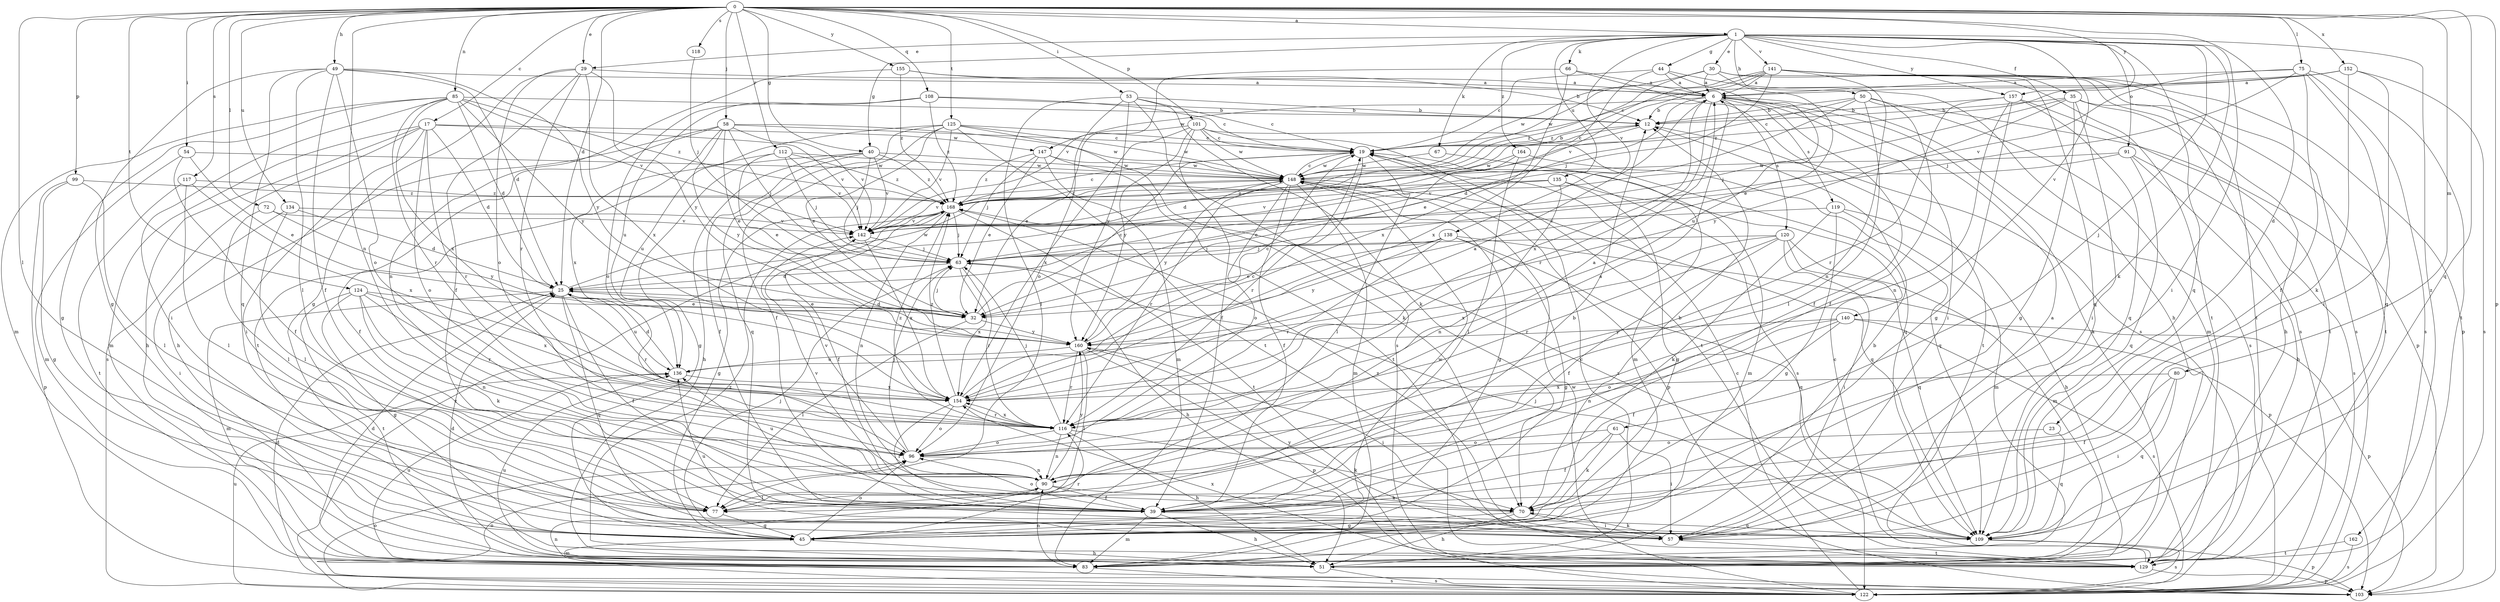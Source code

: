 strict digraph  {
0;
1;
6;
12;
17;
19;
23;
25;
29;
30;
32;
35;
39;
40;
44;
45;
49;
50;
51;
53;
54;
57;
58;
61;
63;
66;
67;
70;
72;
75;
77;
80;
83;
85;
90;
91;
96;
99;
101;
103;
108;
109;
112;
116;
117;
118;
119;
120;
122;
124;
125;
129;
134;
135;
136;
138;
140;
141;
142;
147;
148;
152;
154;
155;
157;
160;
162;
164;
168;
0 -> 1  [label=a];
0 -> 17  [label=c];
0 -> 23  [label=d];
0 -> 25  [label=d];
0 -> 29  [label=e];
0 -> 40  [label=g];
0 -> 49  [label=h];
0 -> 53  [label=i];
0 -> 54  [label=i];
0 -> 58  [label=j];
0 -> 72  [label=l];
0 -> 75  [label=l];
0 -> 77  [label=l];
0 -> 80  [label=m];
0 -> 85  [label=n];
0 -> 90  [label=n];
0 -> 99  [label=p];
0 -> 101  [label=p];
0 -> 103  [label=p];
0 -> 108  [label=q];
0 -> 109  [label=q];
0 -> 112  [label=r];
0 -> 117  [label=s];
0 -> 118  [label=s];
0 -> 124  [label=t];
0 -> 125  [label=t];
0 -> 134  [label=u];
0 -> 152  [label=x];
0 -> 155  [label=y];
0 -> 157  [label=y];
1 -> 29  [label=e];
1 -> 30  [label=e];
1 -> 35  [label=f];
1 -> 40  [label=g];
1 -> 44  [label=g];
1 -> 50  [label=h];
1 -> 57  [label=i];
1 -> 61  [label=j];
1 -> 66  [label=k];
1 -> 67  [label=k];
1 -> 70  [label=k];
1 -> 91  [label=o];
1 -> 109  [label=q];
1 -> 135  [label=u];
1 -> 138  [label=v];
1 -> 140  [label=v];
1 -> 141  [label=v];
1 -> 157  [label=y];
1 -> 162  [label=z];
1 -> 164  [label=z];
6 -> 12  [label=b];
6 -> 32  [label=e];
6 -> 39  [label=f];
6 -> 57  [label=i];
6 -> 116  [label=r];
6 -> 119  [label=s];
6 -> 120  [label=s];
6 -> 122  [label=s];
6 -> 147  [label=w];
6 -> 154  [label=x];
12 -> 19  [label=c];
12 -> 25  [label=d];
12 -> 129  [label=t];
17 -> 25  [label=d];
17 -> 51  [label=h];
17 -> 57  [label=i];
17 -> 83  [label=m];
17 -> 96  [label=o];
17 -> 116  [label=r];
17 -> 122  [label=s];
17 -> 142  [label=v];
17 -> 147  [label=w];
19 -> 12  [label=b];
19 -> 77  [label=l];
19 -> 116  [label=r];
19 -> 122  [label=s];
19 -> 148  [label=w];
23 -> 96  [label=o];
23 -> 109  [label=q];
25 -> 32  [label=e];
25 -> 39  [label=f];
25 -> 83  [label=m];
25 -> 109  [label=q];
25 -> 116  [label=r];
25 -> 136  [label=u];
25 -> 148  [label=w];
29 -> 6  [label=a];
29 -> 39  [label=f];
29 -> 45  [label=g];
29 -> 96  [label=o];
29 -> 116  [label=r];
29 -> 154  [label=x];
29 -> 160  [label=y];
30 -> 6  [label=a];
30 -> 32  [label=e];
30 -> 122  [label=s];
30 -> 129  [label=t];
30 -> 148  [label=w];
30 -> 168  [label=z];
32 -> 19  [label=c];
32 -> 25  [label=d];
32 -> 63  [label=j];
32 -> 77  [label=l];
32 -> 160  [label=y];
35 -> 12  [label=b];
35 -> 45  [label=g];
35 -> 51  [label=h];
35 -> 57  [label=i];
35 -> 63  [label=j];
35 -> 129  [label=t];
35 -> 160  [label=y];
39 -> 12  [label=b];
39 -> 51  [label=h];
39 -> 83  [label=m];
39 -> 96  [label=o];
39 -> 109  [label=q];
40 -> 39  [label=f];
40 -> 45  [label=g];
40 -> 51  [label=h];
40 -> 63  [label=j];
40 -> 142  [label=v];
40 -> 148  [label=w];
40 -> 168  [label=z];
44 -> 6  [label=a];
44 -> 19  [label=c];
44 -> 51  [label=h];
44 -> 136  [label=u];
44 -> 154  [label=x];
45 -> 51  [label=h];
45 -> 63  [label=j];
45 -> 83  [label=m];
45 -> 96  [label=o];
45 -> 116  [label=r];
45 -> 148  [label=w];
49 -> 6  [label=a];
49 -> 25  [label=d];
49 -> 39  [label=f];
49 -> 45  [label=g];
49 -> 77  [label=l];
49 -> 96  [label=o];
49 -> 109  [label=q];
49 -> 160  [label=y];
50 -> 12  [label=b];
50 -> 19  [label=c];
50 -> 25  [label=d];
50 -> 39  [label=f];
50 -> 77  [label=l];
50 -> 83  [label=m];
50 -> 103  [label=p];
51 -> 6  [label=a];
51 -> 19  [label=c];
51 -> 25  [label=d];
51 -> 122  [label=s];
51 -> 136  [label=u];
51 -> 168  [label=z];
53 -> 12  [label=b];
53 -> 19  [label=c];
53 -> 70  [label=k];
53 -> 77  [label=l];
53 -> 96  [label=o];
53 -> 122  [label=s];
53 -> 160  [label=y];
54 -> 32  [label=e];
54 -> 39  [label=f];
54 -> 83  [label=m];
54 -> 148  [label=w];
57 -> 6  [label=a];
57 -> 70  [label=k];
57 -> 129  [label=t];
57 -> 160  [label=y];
57 -> 168  [label=z];
58 -> 19  [label=c];
58 -> 32  [label=e];
58 -> 51  [label=h];
58 -> 63  [label=j];
58 -> 129  [label=t];
58 -> 142  [label=v];
58 -> 148  [label=w];
58 -> 154  [label=x];
58 -> 160  [label=y];
61 -> 39  [label=f];
61 -> 57  [label=i];
61 -> 70  [label=k];
61 -> 96  [label=o];
63 -> 25  [label=d];
63 -> 51  [label=h];
63 -> 116  [label=r];
63 -> 154  [label=x];
66 -> 6  [label=a];
66 -> 122  [label=s];
66 -> 142  [label=v];
66 -> 154  [label=x];
67 -> 83  [label=m];
67 -> 148  [label=w];
70 -> 12  [label=b];
70 -> 45  [label=g];
70 -> 51  [label=h];
70 -> 57  [label=i];
70 -> 142  [label=v];
72 -> 77  [label=l];
72 -> 142  [label=v];
72 -> 160  [label=y];
75 -> 6  [label=a];
75 -> 39  [label=f];
75 -> 63  [label=j];
75 -> 109  [label=q];
75 -> 122  [label=s];
75 -> 129  [label=t];
75 -> 142  [label=v];
77 -> 45  [label=g];
80 -> 39  [label=f];
80 -> 57  [label=i];
80 -> 109  [label=q];
80 -> 154  [label=x];
83 -> 12  [label=b];
83 -> 25  [label=d];
83 -> 90  [label=n];
83 -> 122  [label=s];
83 -> 136  [label=u];
85 -> 12  [label=b];
85 -> 25  [label=d];
85 -> 45  [label=g];
85 -> 57  [label=i];
85 -> 83  [label=m];
85 -> 116  [label=r];
85 -> 142  [label=v];
85 -> 154  [label=x];
85 -> 160  [label=y];
85 -> 168  [label=z];
90 -> 39  [label=f];
90 -> 70  [label=k];
90 -> 77  [label=l];
90 -> 136  [label=u];
90 -> 160  [label=y];
91 -> 51  [label=h];
91 -> 109  [label=q];
91 -> 122  [label=s];
91 -> 142  [label=v];
91 -> 148  [label=w];
96 -> 6  [label=a];
96 -> 63  [label=j];
96 -> 90  [label=n];
96 -> 142  [label=v];
99 -> 45  [label=g];
99 -> 77  [label=l];
99 -> 103  [label=p];
99 -> 168  [label=z];
101 -> 19  [label=c];
101 -> 32  [label=e];
101 -> 39  [label=f];
101 -> 109  [label=q];
101 -> 129  [label=t];
101 -> 148  [label=w];
101 -> 154  [label=x];
101 -> 160  [label=y];
103 -> 25  [label=d];
103 -> 96  [label=o];
108 -> 12  [label=b];
108 -> 19  [label=c];
108 -> 96  [label=o];
108 -> 136  [label=u];
108 -> 168  [label=z];
109 -> 63  [label=j];
109 -> 103  [label=p];
109 -> 122  [label=s];
109 -> 136  [label=u];
109 -> 168  [label=z];
112 -> 32  [label=e];
112 -> 39  [label=f];
112 -> 63  [label=j];
112 -> 142  [label=v];
112 -> 148  [label=w];
112 -> 168  [label=z];
116 -> 6  [label=a];
116 -> 51  [label=h];
116 -> 63  [label=j];
116 -> 70  [label=k];
116 -> 90  [label=n];
116 -> 96  [label=o];
116 -> 154  [label=x];
116 -> 168  [label=z];
117 -> 77  [label=l];
117 -> 129  [label=t];
117 -> 154  [label=x];
117 -> 168  [label=z];
118 -> 63  [label=j];
119 -> 45  [label=g];
119 -> 51  [label=h];
119 -> 70  [label=k];
119 -> 83  [label=m];
119 -> 142  [label=v];
120 -> 39  [label=f];
120 -> 57  [label=i];
120 -> 63  [label=j];
120 -> 83  [label=m];
120 -> 109  [label=q];
120 -> 116  [label=r];
120 -> 154  [label=x];
122 -> 19  [label=c];
122 -> 90  [label=n];
122 -> 96  [label=o];
122 -> 136  [label=u];
122 -> 148  [label=w];
122 -> 168  [label=z];
124 -> 32  [label=e];
124 -> 45  [label=g];
124 -> 70  [label=k];
124 -> 90  [label=n];
124 -> 116  [label=r];
124 -> 129  [label=t];
124 -> 154  [label=x];
125 -> 19  [label=c];
125 -> 32  [label=e];
125 -> 39  [label=f];
125 -> 70  [label=k];
125 -> 109  [label=q];
125 -> 129  [label=t];
125 -> 136  [label=u];
125 -> 142  [label=v];
125 -> 148  [label=w];
129 -> 19  [label=c];
129 -> 103  [label=p];
129 -> 154  [label=x];
134 -> 25  [label=d];
134 -> 57  [label=i];
134 -> 77  [label=l];
134 -> 142  [label=v];
135 -> 45  [label=g];
135 -> 83  [label=m];
135 -> 90  [label=n];
135 -> 142  [label=v];
135 -> 168  [label=z];
136 -> 25  [label=d];
136 -> 154  [label=x];
138 -> 32  [label=e];
138 -> 45  [label=g];
138 -> 63  [label=j];
138 -> 103  [label=p];
138 -> 109  [label=q];
138 -> 116  [label=r];
138 -> 160  [label=y];
140 -> 39  [label=f];
140 -> 90  [label=n];
140 -> 96  [label=o];
140 -> 103  [label=p];
140 -> 122  [label=s];
140 -> 160  [label=y];
141 -> 6  [label=a];
141 -> 63  [label=j];
141 -> 90  [label=n];
141 -> 103  [label=p];
141 -> 109  [label=q];
141 -> 122  [label=s];
141 -> 129  [label=t];
141 -> 142  [label=v];
141 -> 148  [label=w];
141 -> 168  [label=z];
142 -> 63  [label=j];
142 -> 154  [label=x];
147 -> 32  [label=e];
147 -> 63  [label=j];
147 -> 83  [label=m];
147 -> 129  [label=t];
147 -> 148  [label=w];
147 -> 168  [label=z];
148 -> 19  [label=c];
148 -> 39  [label=f];
148 -> 45  [label=g];
148 -> 83  [label=m];
148 -> 96  [label=o];
148 -> 103  [label=p];
148 -> 109  [label=q];
148 -> 116  [label=r];
148 -> 142  [label=v];
148 -> 160  [label=y];
148 -> 168  [label=z];
152 -> 6  [label=a];
152 -> 19  [label=c];
152 -> 57  [label=i];
152 -> 70  [label=k];
152 -> 122  [label=s];
152 -> 168  [label=z];
154 -> 6  [label=a];
154 -> 19  [label=c];
154 -> 39  [label=f];
154 -> 96  [label=o];
154 -> 116  [label=r];
154 -> 168  [label=z];
155 -> 6  [label=a];
155 -> 12  [label=b];
155 -> 90  [label=n];
155 -> 168  [label=z];
157 -> 12  [label=b];
157 -> 45  [label=g];
157 -> 90  [label=n];
157 -> 109  [label=q];
157 -> 116  [label=r];
157 -> 129  [label=t];
160 -> 19  [label=c];
160 -> 57  [label=i];
160 -> 77  [label=l];
160 -> 103  [label=p];
160 -> 116  [label=r];
160 -> 136  [label=u];
162 -> 122  [label=s];
162 -> 129  [label=t];
164 -> 32  [label=e];
164 -> 77  [label=l];
164 -> 109  [label=q];
164 -> 148  [label=w];
168 -> 19  [label=c];
168 -> 39  [label=f];
168 -> 45  [label=g];
168 -> 63  [label=j];
168 -> 90  [label=n];
168 -> 129  [label=t];
168 -> 142  [label=v];
}
